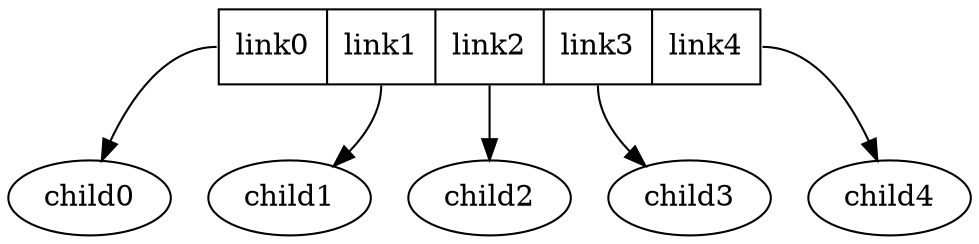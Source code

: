 digraph port {
  ordering=out;
  root [shape=record,label="<L0>link0|<L1>link1|<L2>link2|<L3>link3|<L4>link4"];
  root:L0 -> child0;
  root:L1 -> child1;
  root:L2 -> child2;
  root:L3 -> child3;
  root:L4 -> child4;
}
